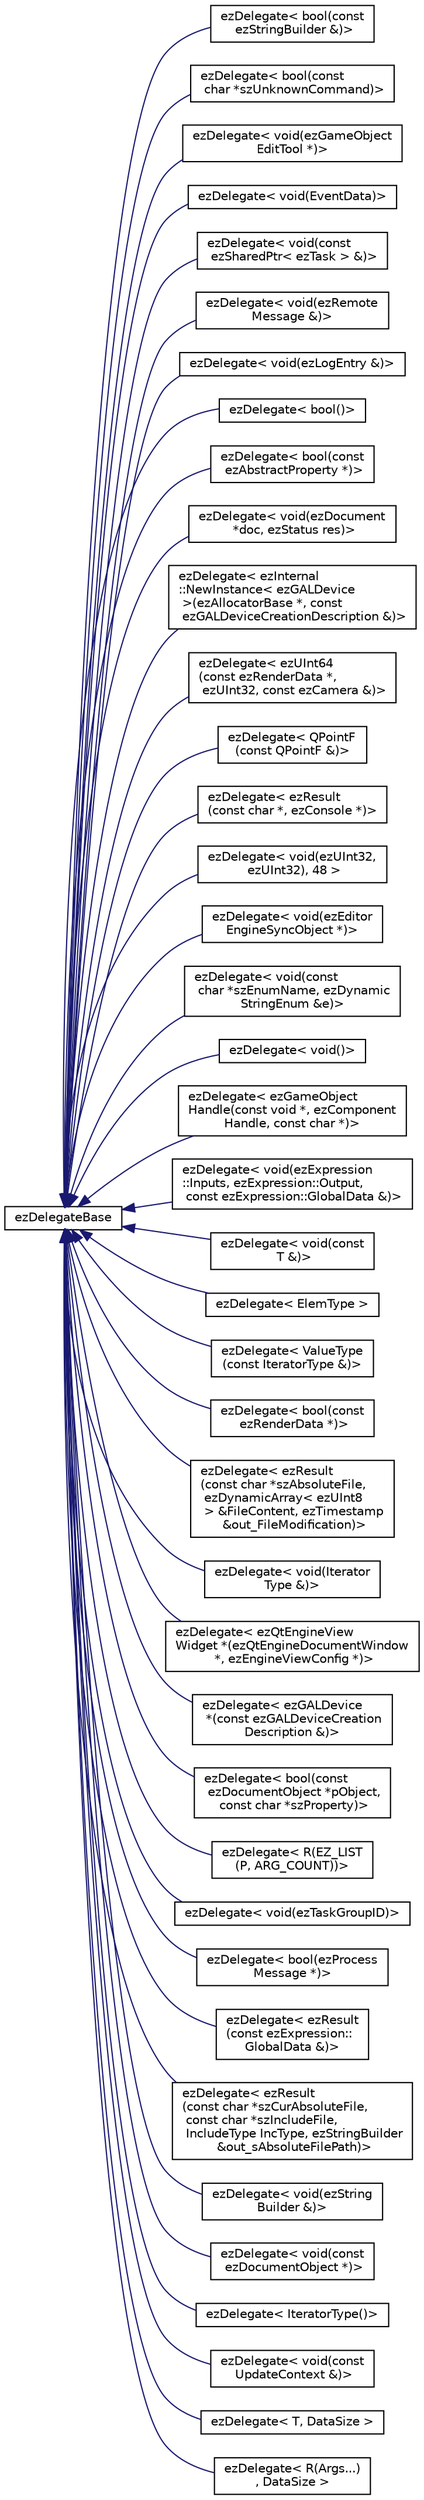 digraph "Graphical Class Hierarchy"
{
 // LATEX_PDF_SIZE
  edge [fontname="Helvetica",fontsize="10",labelfontname="Helvetica",labelfontsize="10"];
  node [fontname="Helvetica",fontsize="10",shape=record];
  rankdir="LR";
  Node0 [label="ezDelegateBase",height=0.2,width=0.4,color="black", fillcolor="white", style="filled",URL="$d5/dc3/classez_delegate_base.htm",tooltip="Base class for ezDelegate."];
  Node0 -> Node1 [dir="back",color="midnightblue",fontsize="10",style="solid",fontname="Helvetica"];
  Node1 [label="ezDelegate\< bool(const\l ezStringBuilder &)\>",height=0.2,width=0.4,color="black", fillcolor="white", style="filled",URL="$d5/d68/structez_delegate.htm",tooltip=" "];
  Node0 -> Node2 [dir="back",color="midnightblue",fontsize="10",style="solid",fontname="Helvetica"];
  Node2 [label="ezDelegate\< bool(const\l char *szUnknownCommand)\>",height=0.2,width=0.4,color="black", fillcolor="white", style="filled",URL="$d5/d68/structez_delegate.htm",tooltip=" "];
  Node0 -> Node3 [dir="back",color="midnightblue",fontsize="10",style="solid",fontname="Helvetica"];
  Node3 [label="ezDelegate\< void(ezGameObject\lEditTool *)\>",height=0.2,width=0.4,color="black", fillcolor="white", style="filled",URL="$d5/d68/structez_delegate.htm",tooltip=" "];
  Node0 -> Node4 [dir="back",color="midnightblue",fontsize="10",style="solid",fontname="Helvetica"];
  Node4 [label="ezDelegate\< void(EventData)\>",height=0.2,width=0.4,color="black", fillcolor="white", style="filled",URL="$d5/d68/structez_delegate.htm",tooltip=" "];
  Node0 -> Node5 [dir="back",color="midnightblue",fontsize="10",style="solid",fontname="Helvetica"];
  Node5 [label="ezDelegate\< void(const\l ezSharedPtr\< ezTask \> &)\>",height=0.2,width=0.4,color="black", fillcolor="white", style="filled",URL="$d5/d68/structez_delegate.htm",tooltip=" "];
  Node0 -> Node6 [dir="back",color="midnightblue",fontsize="10",style="solid",fontname="Helvetica"];
  Node6 [label="ezDelegate\< void(ezRemote\lMessage &)\>",height=0.2,width=0.4,color="black", fillcolor="white", style="filled",URL="$d5/d68/structez_delegate.htm",tooltip=" "];
  Node0 -> Node7 [dir="back",color="midnightblue",fontsize="10",style="solid",fontname="Helvetica"];
  Node7 [label="ezDelegate\< void(ezLogEntry &)\>",height=0.2,width=0.4,color="black", fillcolor="white", style="filled",URL="$d5/d68/structez_delegate.htm",tooltip=" "];
  Node0 -> Node8 [dir="back",color="midnightblue",fontsize="10",style="solid",fontname="Helvetica"];
  Node8 [label="ezDelegate\< bool()\>",height=0.2,width=0.4,color="black", fillcolor="white", style="filled",URL="$d5/d68/structez_delegate.htm",tooltip=" "];
  Node0 -> Node9 [dir="back",color="midnightblue",fontsize="10",style="solid",fontname="Helvetica"];
  Node9 [label="ezDelegate\< bool(const\l ezAbstractProperty *)\>",height=0.2,width=0.4,color="black", fillcolor="white", style="filled",URL="$d5/d68/structez_delegate.htm",tooltip=" "];
  Node0 -> Node10 [dir="back",color="midnightblue",fontsize="10",style="solid",fontname="Helvetica"];
  Node10 [label="ezDelegate\< void(ezDocument\l *doc, ezStatus res)\>",height=0.2,width=0.4,color="black", fillcolor="white", style="filled",URL="$d5/d68/structez_delegate.htm",tooltip=" "];
  Node0 -> Node11 [dir="back",color="midnightblue",fontsize="10",style="solid",fontname="Helvetica"];
  Node11 [label="ezDelegate\< ezInternal\l::NewInstance\< ezGALDevice\l \>(ezAllocatorBase *, const\l ezGALDeviceCreationDescription &)\>",height=0.2,width=0.4,color="black", fillcolor="white", style="filled",URL="$d5/d68/structez_delegate.htm",tooltip=" "];
  Node0 -> Node12 [dir="back",color="midnightblue",fontsize="10",style="solid",fontname="Helvetica"];
  Node12 [label="ezDelegate\< ezUInt64\l(const ezRenderData *,\l ezUInt32, const ezCamera &)\>",height=0.2,width=0.4,color="black", fillcolor="white", style="filled",URL="$d5/d68/structez_delegate.htm",tooltip=" "];
  Node0 -> Node13 [dir="back",color="midnightblue",fontsize="10",style="solid",fontname="Helvetica"];
  Node13 [label="ezDelegate\< QPointF\l(const QPointF &)\>",height=0.2,width=0.4,color="black", fillcolor="white", style="filled",URL="$d5/d68/structez_delegate.htm",tooltip=" "];
  Node0 -> Node14 [dir="back",color="midnightblue",fontsize="10",style="solid",fontname="Helvetica"];
  Node14 [label="ezDelegate\< ezResult\l(const char *, ezConsole *)\>",height=0.2,width=0.4,color="black", fillcolor="white", style="filled",URL="$d5/d68/structez_delegate.htm",tooltip=" "];
  Node0 -> Node15 [dir="back",color="midnightblue",fontsize="10",style="solid",fontname="Helvetica"];
  Node15 [label="ezDelegate\< void(ezUInt32,\l ezUInt32), 48 \>",height=0.2,width=0.4,color="black", fillcolor="white", style="filled",URL="$d5/d68/structez_delegate.htm",tooltip=" "];
  Node0 -> Node16 [dir="back",color="midnightblue",fontsize="10",style="solid",fontname="Helvetica"];
  Node16 [label="ezDelegate\< void(ezEditor\lEngineSyncObject *)\>",height=0.2,width=0.4,color="black", fillcolor="white", style="filled",URL="$d5/d68/structez_delegate.htm",tooltip=" "];
  Node0 -> Node17 [dir="back",color="midnightblue",fontsize="10",style="solid",fontname="Helvetica"];
  Node17 [label="ezDelegate\< void(const\l char *szEnumName, ezDynamic\lStringEnum &e)\>",height=0.2,width=0.4,color="black", fillcolor="white", style="filled",URL="$d5/d68/structez_delegate.htm",tooltip=" "];
  Node0 -> Node18 [dir="back",color="midnightblue",fontsize="10",style="solid",fontname="Helvetica"];
  Node18 [label="ezDelegate\< void()\>",height=0.2,width=0.4,color="black", fillcolor="white", style="filled",URL="$d5/d68/structez_delegate.htm",tooltip=" "];
  Node0 -> Node19 [dir="back",color="midnightblue",fontsize="10",style="solid",fontname="Helvetica"];
  Node19 [label="ezDelegate\< ezGameObject\lHandle(const void *, ezComponent\lHandle, const char *)\>",height=0.2,width=0.4,color="black", fillcolor="white", style="filled",URL="$d5/d68/structez_delegate.htm",tooltip=" "];
  Node0 -> Node20 [dir="back",color="midnightblue",fontsize="10",style="solid",fontname="Helvetica"];
  Node20 [label="ezDelegate\< void(ezExpression\l::Inputs, ezExpression::Output,\l const ezExpression::GlobalData &)\>",height=0.2,width=0.4,color="black", fillcolor="white", style="filled",URL="$d5/d68/structez_delegate.htm",tooltip=" "];
  Node0 -> Node21 [dir="back",color="midnightblue",fontsize="10",style="solid",fontname="Helvetica"];
  Node21 [label="ezDelegate\< void(const\l T &)\>",height=0.2,width=0.4,color="black", fillcolor="white", style="filled",URL="$d5/d68/structez_delegate.htm",tooltip=" "];
  Node0 -> Node22 [dir="back",color="midnightblue",fontsize="10",style="solid",fontname="Helvetica"];
  Node22 [label="ezDelegate\< ElemType \>",height=0.2,width=0.4,color="black", fillcolor="white", style="filled",URL="$d5/d68/structez_delegate.htm",tooltip=" "];
  Node0 -> Node23 [dir="back",color="midnightblue",fontsize="10",style="solid",fontname="Helvetica"];
  Node23 [label="ezDelegate\< ValueType\l(const IteratorType &)\>",height=0.2,width=0.4,color="black", fillcolor="white", style="filled",URL="$d5/d68/structez_delegate.htm",tooltip=" "];
  Node0 -> Node24 [dir="back",color="midnightblue",fontsize="10",style="solid",fontname="Helvetica"];
  Node24 [label="ezDelegate\< bool(const\l ezRenderData *)\>",height=0.2,width=0.4,color="black", fillcolor="white", style="filled",URL="$d5/d68/structez_delegate.htm",tooltip=" "];
  Node0 -> Node25 [dir="back",color="midnightblue",fontsize="10",style="solid",fontname="Helvetica"];
  Node25 [label="ezDelegate\< ezResult\l(const char *szAbsoluteFile,\l ezDynamicArray\< ezUInt8\l \> &FileContent, ezTimestamp\l &out_FileModification)\>",height=0.2,width=0.4,color="black", fillcolor="white", style="filled",URL="$d5/d68/structez_delegate.htm",tooltip=" "];
  Node0 -> Node26 [dir="back",color="midnightblue",fontsize="10",style="solid",fontname="Helvetica"];
  Node26 [label="ezDelegate\< void(Iterator\lType &)\>",height=0.2,width=0.4,color="black", fillcolor="white", style="filled",URL="$d5/d68/structez_delegate.htm",tooltip=" "];
  Node0 -> Node27 [dir="back",color="midnightblue",fontsize="10",style="solid",fontname="Helvetica"];
  Node27 [label="ezDelegate\< ezQtEngineView\lWidget *(ezQtEngineDocumentWindow\l *, ezEngineViewConfig *)\>",height=0.2,width=0.4,color="black", fillcolor="white", style="filled",URL="$d5/d68/structez_delegate.htm",tooltip=" "];
  Node0 -> Node28 [dir="back",color="midnightblue",fontsize="10",style="solid",fontname="Helvetica"];
  Node28 [label="ezDelegate\< ezGALDevice\l *(const ezGALDeviceCreation\lDescription &)\>",height=0.2,width=0.4,color="black", fillcolor="white", style="filled",URL="$d5/d68/structez_delegate.htm",tooltip=" "];
  Node0 -> Node29 [dir="back",color="midnightblue",fontsize="10",style="solid",fontname="Helvetica"];
  Node29 [label="ezDelegate\< bool(const\l ezDocumentObject *pObject,\l const char *szProperty)\>",height=0.2,width=0.4,color="black", fillcolor="white", style="filled",URL="$d5/d68/structez_delegate.htm",tooltip=" "];
  Node0 -> Node30 [dir="back",color="midnightblue",fontsize="10",style="solid",fontname="Helvetica"];
  Node30 [label="ezDelegate\< R(EZ_LIST\l(P, ARG_COUNT))\>",height=0.2,width=0.4,color="black", fillcolor="white", style="filled",URL="$d5/d68/structez_delegate.htm",tooltip=" "];
  Node0 -> Node31 [dir="back",color="midnightblue",fontsize="10",style="solid",fontname="Helvetica"];
  Node31 [label="ezDelegate\< void(ezTaskGroupID)\>",height=0.2,width=0.4,color="black", fillcolor="white", style="filled",URL="$d5/d68/structez_delegate.htm",tooltip=" "];
  Node0 -> Node32 [dir="back",color="midnightblue",fontsize="10",style="solid",fontname="Helvetica"];
  Node32 [label="ezDelegate\< bool(ezProcess\lMessage *)\>",height=0.2,width=0.4,color="black", fillcolor="white", style="filled",URL="$d5/d68/structez_delegate.htm",tooltip=" "];
  Node0 -> Node33 [dir="back",color="midnightblue",fontsize="10",style="solid",fontname="Helvetica"];
  Node33 [label="ezDelegate\< ezResult\l(const ezExpression::\lGlobalData &)\>",height=0.2,width=0.4,color="black", fillcolor="white", style="filled",URL="$d5/d68/structez_delegate.htm",tooltip=" "];
  Node0 -> Node34 [dir="back",color="midnightblue",fontsize="10",style="solid",fontname="Helvetica"];
  Node34 [label="ezDelegate\< ezResult\l(const char *szCurAbsoluteFile,\l const char *szIncludeFile,\l IncludeType IncType, ezStringBuilder\l &out_sAbsoluteFilePath)\>",height=0.2,width=0.4,color="black", fillcolor="white", style="filled",URL="$d5/d68/structez_delegate.htm",tooltip=" "];
  Node0 -> Node35 [dir="back",color="midnightblue",fontsize="10",style="solid",fontname="Helvetica"];
  Node35 [label="ezDelegate\< void(ezString\lBuilder &)\>",height=0.2,width=0.4,color="black", fillcolor="white", style="filled",URL="$d5/d68/structez_delegate.htm",tooltip=" "];
  Node0 -> Node36 [dir="back",color="midnightblue",fontsize="10",style="solid",fontname="Helvetica"];
  Node36 [label="ezDelegate\< void(const\l ezDocumentObject *)\>",height=0.2,width=0.4,color="black", fillcolor="white", style="filled",URL="$d5/d68/structez_delegate.htm",tooltip=" "];
  Node0 -> Node37 [dir="back",color="midnightblue",fontsize="10",style="solid",fontname="Helvetica"];
  Node37 [label="ezDelegate\< IteratorType()\>",height=0.2,width=0.4,color="black", fillcolor="white", style="filled",URL="$d5/d68/structez_delegate.htm",tooltip=" "];
  Node0 -> Node38 [dir="back",color="midnightblue",fontsize="10",style="solid",fontname="Helvetica"];
  Node38 [label="ezDelegate\< void(const\l UpdateContext &)\>",height=0.2,width=0.4,color="black", fillcolor="white", style="filled",URL="$d5/d68/structez_delegate.htm",tooltip=" "];
  Node0 -> Node39 [dir="back",color="midnightblue",fontsize="10",style="solid",fontname="Helvetica"];
  Node39 [label="ezDelegate\< T, DataSize \>",height=0.2,width=0.4,color="black", fillcolor="white", style="filled",URL="$d5/d68/structez_delegate.htm",tooltip="A generic delegate class which supports static functions and member functions."];
  Node0 -> Node40 [dir="back",color="midnightblue",fontsize="10",style="solid",fontname="Helvetica"];
  Node40 [label="ezDelegate\< R(Args...)\l, DataSize \>",height=0.2,width=0.4,color="black", fillcolor="white", style="filled",URL="$de/df7/structez_delegate_3_01_r_07_args_8_8_8_08_00_01_data_size_01_4.htm",tooltip=" "];
}
